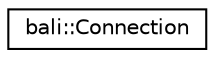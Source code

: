 digraph "Graphical Class Hierarchy"
{
  edge [fontname="Helvetica",fontsize="10",labelfontname="Helvetica",labelfontsize="10"];
  node [fontname="Helvetica",fontsize="10",shape=record];
  rankdir="LR";
  Node1 [label="bali::Connection",height=0.2,width=0.4,color="black", fillcolor="white", style="filled",URL="$classbali_1_1_connection.html"];
}
